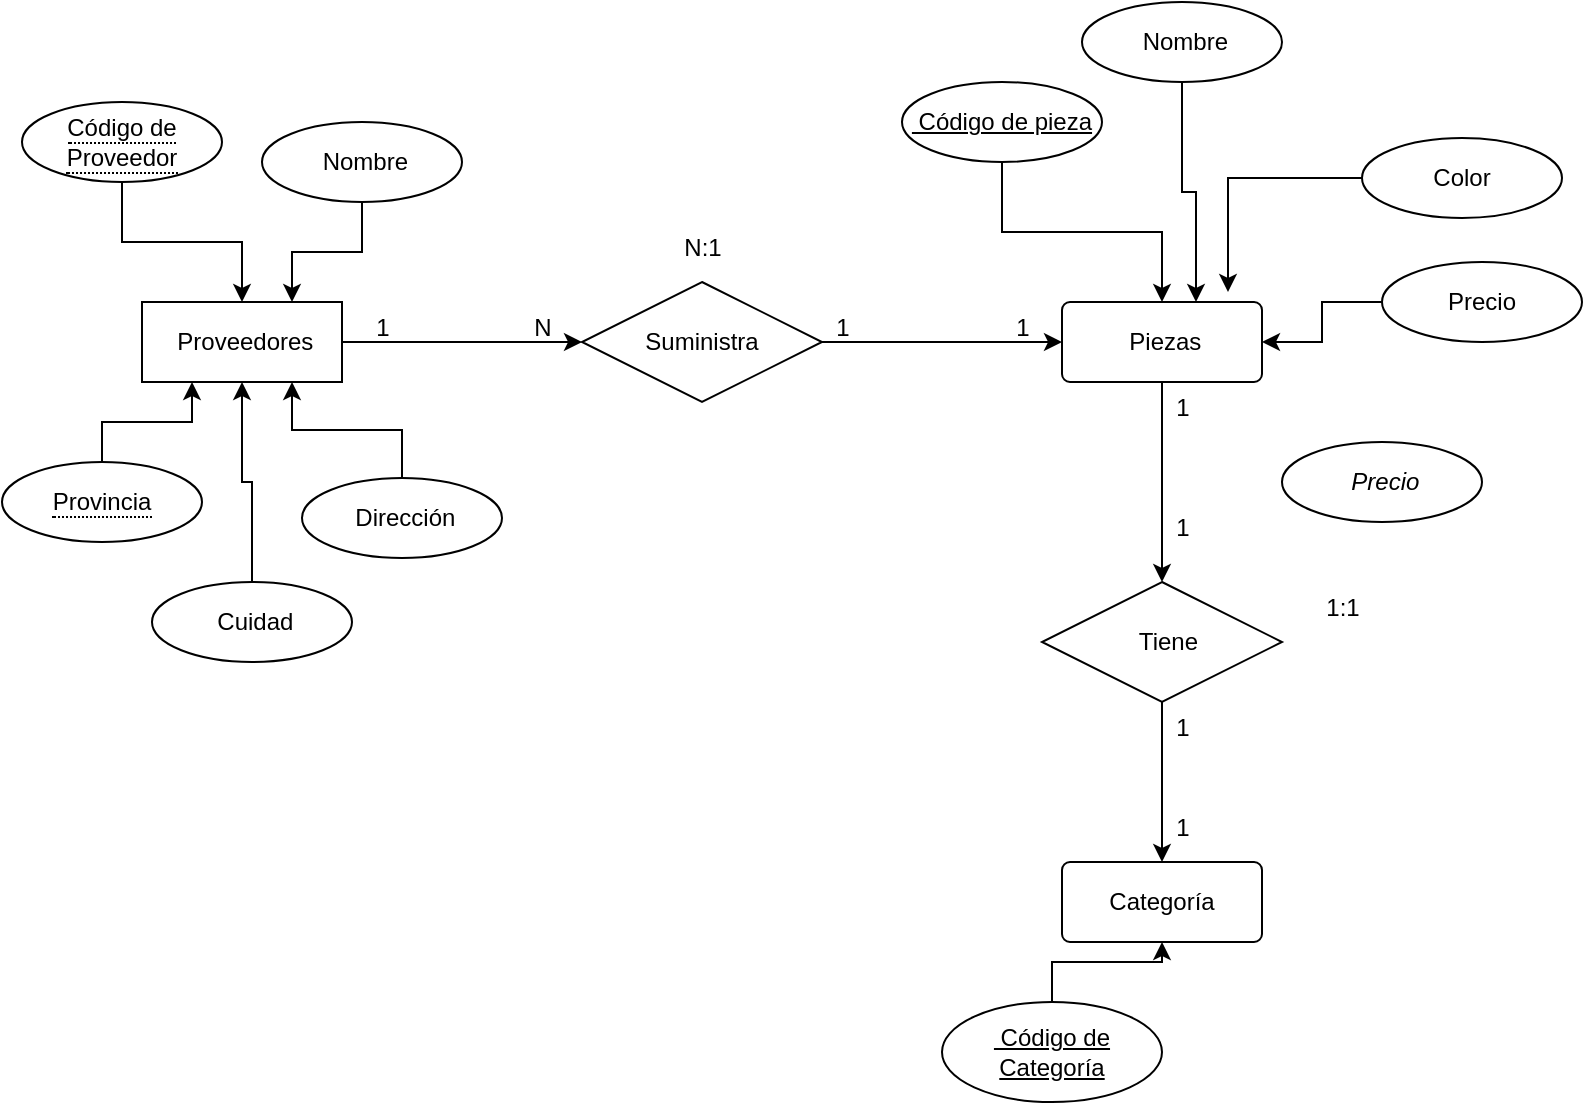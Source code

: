 <mxfile version="22.1.11" type="github">
  <diagram name="Página-1" id="GNA16D68-L6fkF1S1apt">
    <mxGraphModel dx="887" dy="556" grid="1" gridSize="10" guides="1" tooltips="1" connect="1" arrows="1" fold="1" page="1" pageScale="1" pageWidth="827" pageHeight="1169" math="0" shadow="0">
      <root>
        <mxCell id="0" />
        <mxCell id="1" parent="0" />
        <mxCell id="A61VD3U0U0EmOoXUIuV9-8" style="edgeStyle=orthogonalEdgeStyle;rounded=0;orthogonalLoop=1;jettySize=auto;html=1;entryX=0;entryY=0.5;entryDx=0;entryDy=0;" edge="1" parent="1" source="A61VD3U0U0EmOoXUIuV9-1" target="A61VD3U0U0EmOoXUIuV9-2">
          <mxGeometry relative="1" as="geometry" />
        </mxCell>
        <mxCell id="A61VD3U0U0EmOoXUIuV9-1" value="&amp;nbsp;Proveedores" style="whiteSpace=wrap;html=1;align=center;" vertex="1" parent="1">
          <mxGeometry x="80" y="560" width="100" height="40" as="geometry" />
        </mxCell>
        <mxCell id="A61VD3U0U0EmOoXUIuV9-9" style="edgeStyle=orthogonalEdgeStyle;rounded=0;orthogonalLoop=1;jettySize=auto;html=1;entryX=0;entryY=0.5;entryDx=0;entryDy=0;" edge="1" parent="1" source="A61VD3U0U0EmOoXUIuV9-2" target="A61VD3U0U0EmOoXUIuV9-3">
          <mxGeometry relative="1" as="geometry" />
        </mxCell>
        <mxCell id="A61VD3U0U0EmOoXUIuV9-2" value="Suministra" style="shape=rhombus;perimeter=rhombusPerimeter;whiteSpace=wrap;html=1;align=center;" vertex="1" parent="1">
          <mxGeometry x="300" y="550" width="120" height="60" as="geometry" />
        </mxCell>
        <mxCell id="A61VD3U0U0EmOoXUIuV9-11" style="edgeStyle=orthogonalEdgeStyle;rounded=0;orthogonalLoop=1;jettySize=auto;html=1;entryX=0.5;entryY=0;entryDx=0;entryDy=0;" edge="1" parent="1" source="A61VD3U0U0EmOoXUIuV9-3" target="A61VD3U0U0EmOoXUIuV9-4">
          <mxGeometry relative="1" as="geometry" />
        </mxCell>
        <mxCell id="A61VD3U0U0EmOoXUIuV9-3" value="&amp;nbsp;Piezas" style="rounded=1;arcSize=10;whiteSpace=wrap;html=1;align=center;" vertex="1" parent="1">
          <mxGeometry x="540" y="560" width="100" height="40" as="geometry" />
        </mxCell>
        <mxCell id="A61VD3U0U0EmOoXUIuV9-12" style="edgeStyle=orthogonalEdgeStyle;rounded=0;orthogonalLoop=1;jettySize=auto;html=1;entryX=0.5;entryY=0;entryDx=0;entryDy=0;" edge="1" parent="1" source="A61VD3U0U0EmOoXUIuV9-4" target="A61VD3U0U0EmOoXUIuV9-5">
          <mxGeometry relative="1" as="geometry" />
        </mxCell>
        <mxCell id="A61VD3U0U0EmOoXUIuV9-4" value="&amp;nbsp; Tiene" style="shape=rhombus;perimeter=rhombusPerimeter;whiteSpace=wrap;html=1;align=center;" vertex="1" parent="1">
          <mxGeometry x="530" y="700" width="120" height="60" as="geometry" />
        </mxCell>
        <mxCell id="A61VD3U0U0EmOoXUIuV9-5" value="&amp;nbsp;Categoría&amp;nbsp;" style="rounded=1;arcSize=10;whiteSpace=wrap;html=1;align=center;" vertex="1" parent="1">
          <mxGeometry x="540" y="840" width="100" height="40" as="geometry" />
        </mxCell>
        <mxCell id="A61VD3U0U0EmOoXUIuV9-13" value="1" style="text;html=1;align=center;verticalAlign=middle;resizable=0;points=[];autosize=1;strokeColor=none;fillColor=none;" vertex="1" parent="1">
          <mxGeometry x="185" y="558" width="30" height="30" as="geometry" />
        </mxCell>
        <mxCell id="A61VD3U0U0EmOoXUIuV9-14" value="N" style="text;html=1;align=center;verticalAlign=middle;resizable=0;points=[];autosize=1;strokeColor=none;fillColor=none;" vertex="1" parent="1">
          <mxGeometry x="265" y="558" width="30" height="30" as="geometry" />
        </mxCell>
        <mxCell id="A61VD3U0U0EmOoXUIuV9-15" value="1" style="text;html=1;align=center;verticalAlign=middle;resizable=0;points=[];autosize=1;strokeColor=none;fillColor=none;" vertex="1" parent="1">
          <mxGeometry x="415" y="558" width="30" height="30" as="geometry" />
        </mxCell>
        <mxCell id="A61VD3U0U0EmOoXUIuV9-16" value="1" style="text;html=1;align=center;verticalAlign=middle;resizable=0;points=[];autosize=1;strokeColor=none;fillColor=none;" vertex="1" parent="1">
          <mxGeometry x="505" y="558" width="30" height="30" as="geometry" />
        </mxCell>
        <mxCell id="A61VD3U0U0EmOoXUIuV9-17" value="1" style="text;html=1;align=center;verticalAlign=middle;resizable=0;points=[];autosize=1;strokeColor=none;fillColor=none;" vertex="1" parent="1">
          <mxGeometry x="585" y="598" width="30" height="30" as="geometry" />
        </mxCell>
        <mxCell id="A61VD3U0U0EmOoXUIuV9-18" value="1" style="text;html=1;align=center;verticalAlign=middle;resizable=0;points=[];autosize=1;strokeColor=none;fillColor=none;" vertex="1" parent="1">
          <mxGeometry x="585" y="658" width="30" height="30" as="geometry" />
        </mxCell>
        <mxCell id="A61VD3U0U0EmOoXUIuV9-19" value="1" style="text;html=1;align=center;verticalAlign=middle;resizable=0;points=[];autosize=1;strokeColor=none;fillColor=none;" vertex="1" parent="1">
          <mxGeometry x="585" y="758" width="30" height="30" as="geometry" />
        </mxCell>
        <mxCell id="A61VD3U0U0EmOoXUIuV9-20" value="1" style="text;html=1;align=center;verticalAlign=middle;resizable=0;points=[];autosize=1;strokeColor=none;fillColor=none;" vertex="1" parent="1">
          <mxGeometry x="585" y="808" width="30" height="30" as="geometry" />
        </mxCell>
        <mxCell id="A61VD3U0U0EmOoXUIuV9-23" value="1:1" style="text;html=1;align=center;verticalAlign=middle;resizable=0;points=[];autosize=1;strokeColor=none;fillColor=none;" vertex="1" parent="1">
          <mxGeometry x="660" y="698" width="40" height="30" as="geometry" />
        </mxCell>
        <mxCell id="A61VD3U0U0EmOoXUIuV9-26" value="N:1" style="text;html=1;align=center;verticalAlign=middle;resizable=0;points=[];autosize=1;strokeColor=none;fillColor=none;" vertex="1" parent="1">
          <mxGeometry x="340" y="518" width="40" height="30" as="geometry" />
        </mxCell>
        <mxCell id="A61VD3U0U0EmOoXUIuV9-28" style="edgeStyle=orthogonalEdgeStyle;rounded=0;orthogonalLoop=1;jettySize=auto;html=1;entryX=0.5;entryY=0;entryDx=0;entryDy=0;" edge="1" parent="1" source="A61VD3U0U0EmOoXUIuV9-27" target="A61VD3U0U0EmOoXUIuV9-1">
          <mxGeometry relative="1" as="geometry" />
        </mxCell>
        <mxCell id="A61VD3U0U0EmOoXUIuV9-27" value="&lt;span style=&quot;border-bottom: 1px dotted&quot;&gt;Código de Proveedor&lt;/span&gt;" style="ellipse;whiteSpace=wrap;html=1;align=center;" vertex="1" parent="1">
          <mxGeometry x="20" y="460" width="100" height="40" as="geometry" />
        </mxCell>
        <mxCell id="A61VD3U0U0EmOoXUIuV9-30" style="edgeStyle=orthogonalEdgeStyle;rounded=0;orthogonalLoop=1;jettySize=auto;html=1;entryX=0.5;entryY=0;entryDx=0;entryDy=0;" edge="1" parent="1" source="A61VD3U0U0EmOoXUIuV9-29" target="A61VD3U0U0EmOoXUIuV9-3">
          <mxGeometry relative="1" as="geometry" />
        </mxCell>
        <mxCell id="A61VD3U0U0EmOoXUIuV9-29" value="&lt;u&gt;&amp;nbsp;Código de pieza&lt;/u&gt;" style="ellipse;whiteSpace=wrap;html=1;align=center;" vertex="1" parent="1">
          <mxGeometry x="460" y="450" width="100" height="40" as="geometry" />
        </mxCell>
        <mxCell id="A61VD3U0U0EmOoXUIuV9-32" value="" style="edgeStyle=orthogonalEdgeStyle;rounded=0;orthogonalLoop=1;jettySize=auto;html=1;" edge="1" parent="1" source="A61VD3U0U0EmOoXUIuV9-31" target="A61VD3U0U0EmOoXUIuV9-5">
          <mxGeometry relative="1" as="geometry" />
        </mxCell>
        <mxCell id="A61VD3U0U0EmOoXUIuV9-31" value="&lt;u&gt;&amp;nbsp;Código de Categoría&lt;/u&gt;" style="ellipse;whiteSpace=wrap;html=1;align=center;" vertex="1" parent="1">
          <mxGeometry x="480" y="910" width="110" height="50" as="geometry" />
        </mxCell>
        <mxCell id="A61VD3U0U0EmOoXUIuV9-40" style="edgeStyle=orthogonalEdgeStyle;rounded=0;orthogonalLoop=1;jettySize=auto;html=1;exitX=0.5;exitY=0;exitDx=0;exitDy=0;entryX=0.25;entryY=1;entryDx=0;entryDy=0;" edge="1" parent="1" source="A61VD3U0U0EmOoXUIuV9-33" target="A61VD3U0U0EmOoXUIuV9-1">
          <mxGeometry relative="1" as="geometry" />
        </mxCell>
        <mxCell id="A61VD3U0U0EmOoXUIuV9-33" value="&lt;span style=&quot;border-bottom: 1px dotted&quot;&gt;Provincia&lt;/span&gt;" style="ellipse;whiteSpace=wrap;html=1;align=center;" vertex="1" parent="1">
          <mxGeometry x="10" y="640" width="100" height="40" as="geometry" />
        </mxCell>
        <mxCell id="A61VD3U0U0EmOoXUIuV9-46" style="edgeStyle=orthogonalEdgeStyle;rounded=0;orthogonalLoop=1;jettySize=auto;html=1;entryX=0.75;entryY=1;entryDx=0;entryDy=0;" edge="1" parent="1" source="A61VD3U0U0EmOoXUIuV9-34" target="A61VD3U0U0EmOoXUIuV9-1">
          <mxGeometry relative="1" as="geometry" />
        </mxCell>
        <mxCell id="A61VD3U0U0EmOoXUIuV9-34" value="&amp;nbsp;Dirección" style="ellipse;whiteSpace=wrap;html=1;align=center;" vertex="1" parent="1">
          <mxGeometry x="160" y="648" width="100" height="40" as="geometry" />
        </mxCell>
        <mxCell id="A61VD3U0U0EmOoXUIuV9-57" style="edgeStyle=orthogonalEdgeStyle;rounded=0;orthogonalLoop=1;jettySize=auto;html=1;entryX=0.5;entryY=1;entryDx=0;entryDy=0;" edge="1" parent="1" source="A61VD3U0U0EmOoXUIuV9-35" target="A61VD3U0U0EmOoXUIuV9-1">
          <mxGeometry relative="1" as="geometry" />
        </mxCell>
        <mxCell id="A61VD3U0U0EmOoXUIuV9-35" value="&amp;nbsp;Cuidad" style="ellipse;whiteSpace=wrap;html=1;align=center;" vertex="1" parent="1">
          <mxGeometry x="85" y="700" width="100" height="40" as="geometry" />
        </mxCell>
        <mxCell id="A61VD3U0U0EmOoXUIuV9-62" style="edgeStyle=orthogonalEdgeStyle;rounded=0;orthogonalLoop=1;jettySize=auto;html=1;entryX=0.75;entryY=0;entryDx=0;entryDy=0;" edge="1" parent="1" source="A61VD3U0U0EmOoXUIuV9-36" target="A61VD3U0U0EmOoXUIuV9-1">
          <mxGeometry relative="1" as="geometry" />
        </mxCell>
        <mxCell id="A61VD3U0U0EmOoXUIuV9-36" value="&amp;nbsp;Nombre" style="ellipse;whiteSpace=wrap;html=1;align=center;" vertex="1" parent="1">
          <mxGeometry x="140" y="470" width="100" height="40" as="geometry" />
        </mxCell>
        <mxCell id="A61VD3U0U0EmOoXUIuV9-58" value="&lt;i&gt;&amp;nbsp;Precio&lt;/i&gt;" style="ellipse;whiteSpace=wrap;html=1;align=center;" vertex="1" parent="1">
          <mxGeometry x="650" y="630" width="100" height="40" as="geometry" />
        </mxCell>
        <mxCell id="A61VD3U0U0EmOoXUIuV9-59" value="Color" style="ellipse;whiteSpace=wrap;html=1;align=center;" vertex="1" parent="1">
          <mxGeometry x="690" y="478" width="100" height="40" as="geometry" />
        </mxCell>
        <mxCell id="A61VD3U0U0EmOoXUIuV9-71" style="edgeStyle=orthogonalEdgeStyle;rounded=0;orthogonalLoop=1;jettySize=auto;html=1;entryX=1;entryY=0.5;entryDx=0;entryDy=0;" edge="1" parent="1" source="A61VD3U0U0EmOoXUIuV9-60" target="A61VD3U0U0EmOoXUIuV9-3">
          <mxGeometry relative="1" as="geometry" />
        </mxCell>
        <mxCell id="A61VD3U0U0EmOoXUIuV9-60" value="Precio" style="ellipse;whiteSpace=wrap;html=1;align=center;" vertex="1" parent="1">
          <mxGeometry x="700" y="540" width="100" height="40" as="geometry" />
        </mxCell>
        <mxCell id="A61VD3U0U0EmOoXUIuV9-61" value="&amp;nbsp;Nombre" style="ellipse;whiteSpace=wrap;html=1;align=center;" vertex="1" parent="1">
          <mxGeometry x="550" y="410" width="100" height="40" as="geometry" />
        </mxCell>
        <mxCell id="A61VD3U0U0EmOoXUIuV9-70" style="edgeStyle=orthogonalEdgeStyle;rounded=0;orthogonalLoop=1;jettySize=auto;html=1;entryX=0.83;entryY=-0.125;entryDx=0;entryDy=0;entryPerimeter=0;" edge="1" parent="1" source="A61VD3U0U0EmOoXUIuV9-59" target="A61VD3U0U0EmOoXUIuV9-3">
          <mxGeometry relative="1" as="geometry" />
        </mxCell>
        <mxCell id="A61VD3U0U0EmOoXUIuV9-73" style="edgeStyle=orthogonalEdgeStyle;rounded=0;orthogonalLoop=1;jettySize=auto;html=1;entryX=0.67;entryY=0;entryDx=0;entryDy=0;entryPerimeter=0;" edge="1" parent="1" source="A61VD3U0U0EmOoXUIuV9-61" target="A61VD3U0U0EmOoXUIuV9-3">
          <mxGeometry relative="1" as="geometry" />
        </mxCell>
      </root>
    </mxGraphModel>
  </diagram>
</mxfile>
